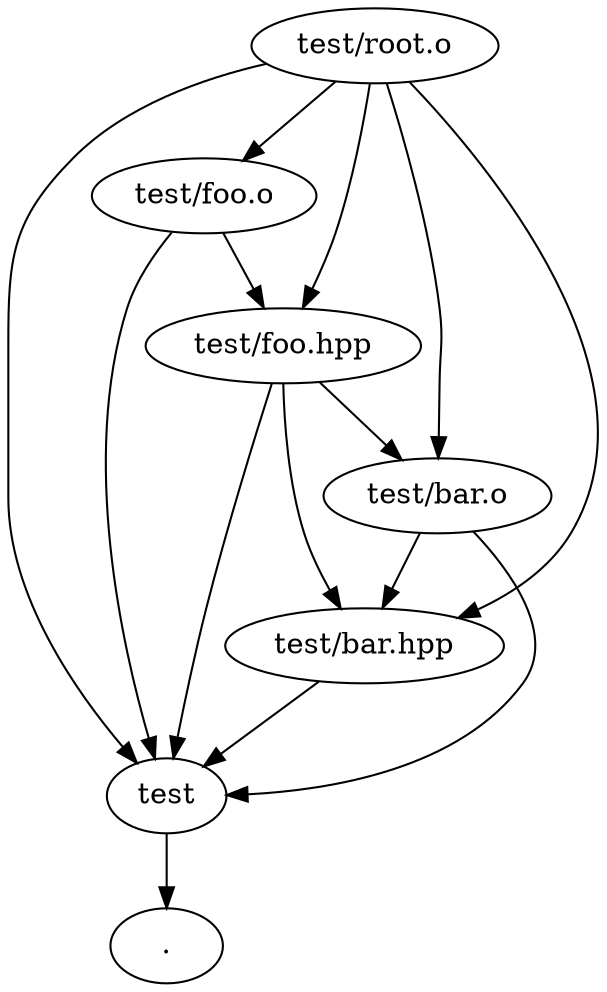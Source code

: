 digraph DependencyGraph
	{
	"test/root.o"->"test";
	"test/root.o"->"test/foo.hpp";
	"test/root.o"->"test/foo.o";
	"test/root.o"->"test/bar.hpp";
	"test/root.o"->"test/bar.o";
	"test/bar.o"->"test";
	"test/bar.o"->"test/bar.hpp";
	"test/foo.hpp"->"test";
	"test/foo.hpp"->"test/bar.hpp";
	"test/foo.hpp"->"test/bar.o";
	"test/bar.hpp"->"test";
	"test/foo.o"->"test";
	"test/foo.o"->"test/foo.hpp";
	"test"->".";
	}
